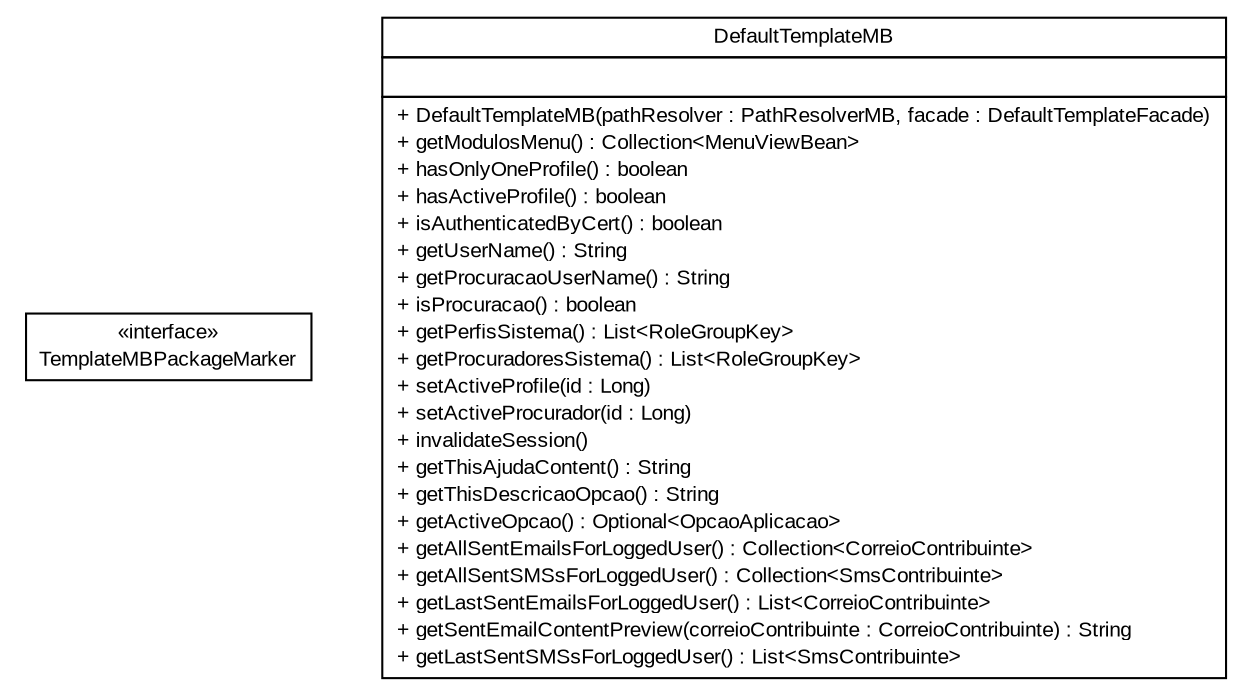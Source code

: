 #!/usr/local/bin/dot
#
# Class diagram 
# Generated by UMLGraph version R5_6 (http://www.umlgraph.org/)
#

digraph G {
	edge [fontname="arial",fontsize=10,labelfontname="arial",labelfontsize=10];
	node [fontname="arial",fontsize=10,shape=plaintext];
	nodesep=0.25;
	ranksep=0.5;
	// br.gov.to.sefaz.seg.template.managedbean.TemplateMBPackageMarker
	c203107 [label=<<table title="br.gov.to.sefaz.seg.template.managedbean.TemplateMBPackageMarker" border="0" cellborder="1" cellspacing="0" cellpadding="2" port="p" href="./TemplateMBPackageMarker.html">
		<tr><td><table border="0" cellspacing="0" cellpadding="1">
<tr><td align="center" balign="center"> &#171;interface&#187; </td></tr>
<tr><td align="center" balign="center"> TemplateMBPackageMarker </td></tr>
		</table></td></tr>
		</table>>, URL="./TemplateMBPackageMarker.html", fontname="arial", fontcolor="black", fontsize=10.0];
	// br.gov.to.sefaz.seg.template.managedbean.DefaultTemplateMB
	c203108 [label=<<table title="br.gov.to.sefaz.seg.template.managedbean.DefaultTemplateMB" border="0" cellborder="1" cellspacing="0" cellpadding="2" port="p" href="./DefaultTemplateMB.html">
		<tr><td><table border="0" cellspacing="0" cellpadding="1">
<tr><td align="center" balign="center"> DefaultTemplateMB </td></tr>
		</table></td></tr>
		<tr><td><table border="0" cellspacing="0" cellpadding="1">
<tr><td align="left" balign="left">  </td></tr>
		</table></td></tr>
		<tr><td><table border="0" cellspacing="0" cellpadding="1">
<tr><td align="left" balign="left"> + DefaultTemplateMB(pathResolver : PathResolverMB, facade : DefaultTemplateFacade) </td></tr>
<tr><td align="left" balign="left"> + getModulosMenu() : Collection&lt;MenuViewBean&gt; </td></tr>
<tr><td align="left" balign="left"> + hasOnlyOneProfile() : boolean </td></tr>
<tr><td align="left" balign="left"> + hasActiveProfile() : boolean </td></tr>
<tr><td align="left" balign="left"> + isAuthenticatedByCert() : boolean </td></tr>
<tr><td align="left" balign="left"> + getUserName() : String </td></tr>
<tr><td align="left" balign="left"> + getProcuracaoUserName() : String </td></tr>
<tr><td align="left" balign="left"> + isProcuracao() : boolean </td></tr>
<tr><td align="left" balign="left"> + getPerfisSistema() : List&lt;RoleGroupKey&gt; </td></tr>
<tr><td align="left" balign="left"> + getProcuradoresSistema() : List&lt;RoleGroupKey&gt; </td></tr>
<tr><td align="left" balign="left"> + setActiveProfile(id : Long) </td></tr>
<tr><td align="left" balign="left"> + setActiveProcurador(id : Long) </td></tr>
<tr><td align="left" balign="left"> + invalidateSession() </td></tr>
<tr><td align="left" balign="left"> + getThisAjudaContent() : String </td></tr>
<tr><td align="left" balign="left"> + getThisDescricaoOpcao() : String </td></tr>
<tr><td align="left" balign="left"> + getActiveOpcao() : Optional&lt;OpcaoAplicacao&gt; </td></tr>
<tr><td align="left" balign="left"> + getAllSentEmailsForLoggedUser() : Collection&lt;CorreioContribuinte&gt; </td></tr>
<tr><td align="left" balign="left"> + getAllSentSMSsForLoggedUser() : Collection&lt;SmsContribuinte&gt; </td></tr>
<tr><td align="left" balign="left"> + getLastSentEmailsForLoggedUser() : List&lt;CorreioContribuinte&gt; </td></tr>
<tr><td align="left" balign="left"> + getSentEmailContentPreview(correioContribuinte : CorreioContribuinte) : String </td></tr>
<tr><td align="left" balign="left"> + getLastSentSMSsForLoggedUser() : List&lt;SmsContribuinte&gt; </td></tr>
		</table></td></tr>
		</table>>, URL="./DefaultTemplateMB.html", fontname="arial", fontcolor="black", fontsize=10.0];
}

